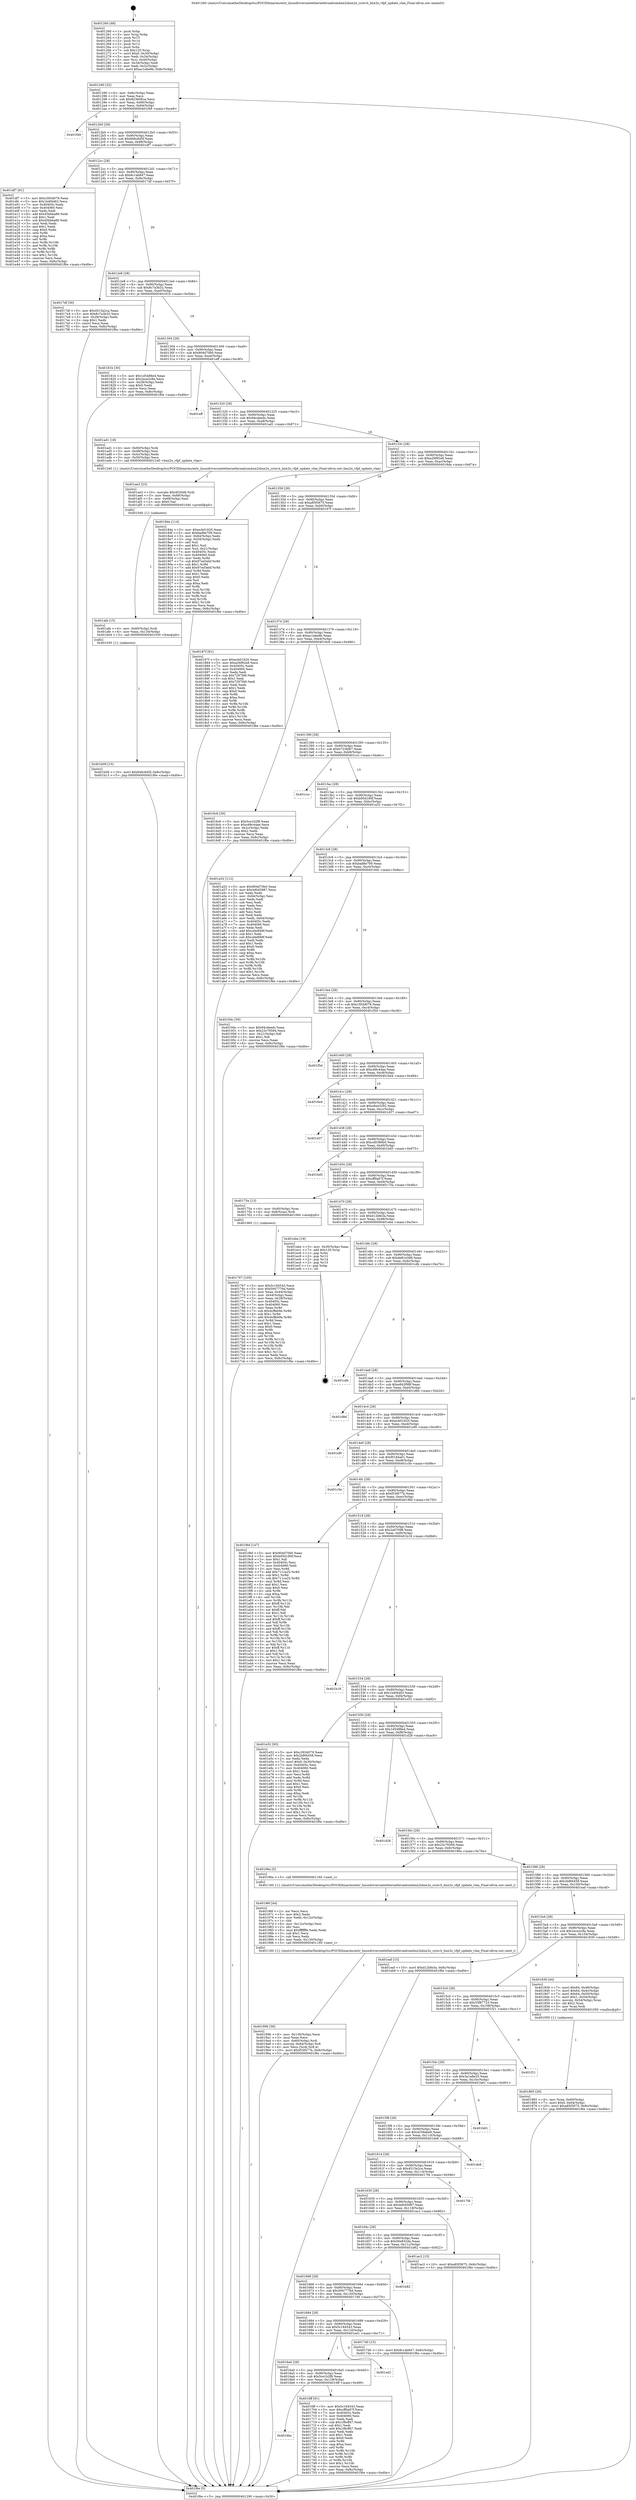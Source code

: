 digraph "0x401260" {
  label = "0x401260 (/mnt/c/Users/mathe/Desktop/tcc/POCII/binaries/extr_linuxdriversnetethernetbroadcombnx2xbnx2x_sriov.h_bnx2x_vfpf_update_vlan_Final-ollvm.out::main(0))"
  labelloc = "t"
  node[shape=record]

  Entry [label="",width=0.3,height=0.3,shape=circle,fillcolor=black,style=filled]
  "0x401290" [label="{
     0x401290 [32]\l
     | [instrs]\l
     &nbsp;&nbsp;0x401290 \<+6\>: mov -0x8c(%rbp),%eax\l
     &nbsp;&nbsp;0x401296 \<+2\>: mov %eax,%ecx\l
     &nbsp;&nbsp;0x401298 \<+6\>: sub $0x823606ca,%ecx\l
     &nbsp;&nbsp;0x40129e \<+6\>: mov %eax,-0x90(%rbp)\l
     &nbsp;&nbsp;0x4012a4 \<+6\>: mov %ecx,-0x94(%rbp)\l
     &nbsp;&nbsp;0x4012aa \<+6\>: je 0000000000401f49 \<main+0xce9\>\l
  }"]
  "0x401f49" [label="{
     0x401f49\l
  }", style=dashed]
  "0x4012b0" [label="{
     0x4012b0 [28]\l
     | [instrs]\l
     &nbsp;&nbsp;0x4012b0 \<+5\>: jmp 00000000004012b5 \<main+0x55\>\l
     &nbsp;&nbsp;0x4012b5 \<+6\>: mov -0x90(%rbp),%eax\l
     &nbsp;&nbsp;0x4012bb \<+5\>: sub $0x846c6d5f,%eax\l
     &nbsp;&nbsp;0x4012c0 \<+6\>: mov %eax,-0x98(%rbp)\l
     &nbsp;&nbsp;0x4012c6 \<+6\>: je 0000000000401df7 \<main+0xb97\>\l
  }"]
  Exit [label="",width=0.3,height=0.3,shape=circle,fillcolor=black,style=filled,peripheries=2]
  "0x401df7" [label="{
     0x401df7 [91]\l
     | [instrs]\l
     &nbsp;&nbsp;0x401df7 \<+5\>: mov $0xc393d079,%eax\l
     &nbsp;&nbsp;0x401dfc \<+5\>: mov $0x1b4f4463,%ecx\l
     &nbsp;&nbsp;0x401e01 \<+7\>: mov 0x40405c,%edx\l
     &nbsp;&nbsp;0x401e08 \<+7\>: mov 0x404060,%esi\l
     &nbsp;&nbsp;0x401e0f \<+2\>: mov %edx,%edi\l
     &nbsp;&nbsp;0x401e11 \<+6\>: add $0x45bbba86,%edi\l
     &nbsp;&nbsp;0x401e17 \<+3\>: sub $0x1,%edi\l
     &nbsp;&nbsp;0x401e1a \<+6\>: sub $0x45bbba86,%edi\l
     &nbsp;&nbsp;0x401e20 \<+3\>: imul %edi,%edx\l
     &nbsp;&nbsp;0x401e23 \<+3\>: and $0x1,%edx\l
     &nbsp;&nbsp;0x401e26 \<+3\>: cmp $0x0,%edx\l
     &nbsp;&nbsp;0x401e29 \<+4\>: sete %r8b\l
     &nbsp;&nbsp;0x401e2d \<+3\>: cmp $0xa,%esi\l
     &nbsp;&nbsp;0x401e30 \<+4\>: setl %r9b\l
     &nbsp;&nbsp;0x401e34 \<+3\>: mov %r8b,%r10b\l
     &nbsp;&nbsp;0x401e37 \<+3\>: and %r9b,%r10b\l
     &nbsp;&nbsp;0x401e3a \<+3\>: xor %r9b,%r8b\l
     &nbsp;&nbsp;0x401e3d \<+3\>: or %r8b,%r10b\l
     &nbsp;&nbsp;0x401e40 \<+4\>: test $0x1,%r10b\l
     &nbsp;&nbsp;0x401e44 \<+3\>: cmovne %ecx,%eax\l
     &nbsp;&nbsp;0x401e47 \<+6\>: mov %eax,-0x8c(%rbp)\l
     &nbsp;&nbsp;0x401e4d \<+5\>: jmp 0000000000401f6e \<main+0xd0e\>\l
  }"]
  "0x4012cc" [label="{
     0x4012cc [28]\l
     | [instrs]\l
     &nbsp;&nbsp;0x4012cc \<+5\>: jmp 00000000004012d1 \<main+0x71\>\l
     &nbsp;&nbsp;0x4012d1 \<+6\>: mov -0x90(%rbp),%eax\l
     &nbsp;&nbsp;0x4012d7 \<+5\>: sub $0x8c1ab847,%eax\l
     &nbsp;&nbsp;0x4012dc \<+6\>: mov %eax,-0x9c(%rbp)\l
     &nbsp;&nbsp;0x4012e2 \<+6\>: je 00000000004017df \<main+0x57f\>\l
  }"]
  "0x401b09" [label="{
     0x401b09 [15]\l
     | [instrs]\l
     &nbsp;&nbsp;0x401b09 \<+10\>: movl $0x846c6d5f,-0x8c(%rbp)\l
     &nbsp;&nbsp;0x401b13 \<+5\>: jmp 0000000000401f6e \<main+0xd0e\>\l
  }"]
  "0x4017df" [label="{
     0x4017df [30]\l
     | [instrs]\l
     &nbsp;&nbsp;0x4017df \<+5\>: mov $0x4515a2ca,%eax\l
     &nbsp;&nbsp;0x4017e4 \<+5\>: mov $0x8c7a3b32,%ecx\l
     &nbsp;&nbsp;0x4017e9 \<+3\>: mov -0x28(%rbp),%edx\l
     &nbsp;&nbsp;0x4017ec \<+3\>: cmp $0x1,%edx\l
     &nbsp;&nbsp;0x4017ef \<+3\>: cmovl %ecx,%eax\l
     &nbsp;&nbsp;0x4017f2 \<+6\>: mov %eax,-0x8c(%rbp)\l
     &nbsp;&nbsp;0x4017f8 \<+5\>: jmp 0000000000401f6e \<main+0xd0e\>\l
  }"]
  "0x4012e8" [label="{
     0x4012e8 [28]\l
     | [instrs]\l
     &nbsp;&nbsp;0x4012e8 \<+5\>: jmp 00000000004012ed \<main+0x8d\>\l
     &nbsp;&nbsp;0x4012ed \<+6\>: mov -0x90(%rbp),%eax\l
     &nbsp;&nbsp;0x4012f3 \<+5\>: sub $0x8c7a3b32,%eax\l
     &nbsp;&nbsp;0x4012f8 \<+6\>: mov %eax,-0xa0(%rbp)\l
     &nbsp;&nbsp;0x4012fe \<+6\>: je 000000000040181b \<main+0x5bb\>\l
  }"]
  "0x401afa" [label="{
     0x401afa [15]\l
     | [instrs]\l
     &nbsp;&nbsp;0x401afa \<+4\>: mov -0x60(%rbp),%rdi\l
     &nbsp;&nbsp;0x401afe \<+6\>: mov %eax,-0x134(%rbp)\l
     &nbsp;&nbsp;0x401b04 \<+5\>: call 0000000000401030 \<free@plt\>\l
     | [calls]\l
     &nbsp;&nbsp;0x401030 \{1\} (unknown)\l
  }"]
  "0x40181b" [label="{
     0x40181b [30]\l
     | [instrs]\l
     &nbsp;&nbsp;0x40181b \<+5\>: mov $0x1d5488e4,%eax\l
     &nbsp;&nbsp;0x401820 \<+5\>: mov $0x2ece2c8a,%ecx\l
     &nbsp;&nbsp;0x401825 \<+3\>: mov -0x28(%rbp),%edx\l
     &nbsp;&nbsp;0x401828 \<+3\>: cmp $0x0,%edx\l
     &nbsp;&nbsp;0x40182b \<+3\>: cmove %ecx,%eax\l
     &nbsp;&nbsp;0x40182e \<+6\>: mov %eax,-0x8c(%rbp)\l
     &nbsp;&nbsp;0x401834 \<+5\>: jmp 0000000000401f6e \<main+0xd0e\>\l
  }"]
  "0x401304" [label="{
     0x401304 [28]\l
     | [instrs]\l
     &nbsp;&nbsp;0x401304 \<+5\>: jmp 0000000000401309 \<main+0xa9\>\l
     &nbsp;&nbsp;0x401309 \<+6\>: mov -0x90(%rbp),%eax\l
     &nbsp;&nbsp;0x40130f \<+5\>: sub $0x904d70b0,%eax\l
     &nbsp;&nbsp;0x401314 \<+6\>: mov %eax,-0xa4(%rbp)\l
     &nbsp;&nbsp;0x40131a \<+6\>: je 0000000000401eff \<main+0xc9f\>\l
  }"]
  "0x401ae3" [label="{
     0x401ae3 [23]\l
     | [instrs]\l
     &nbsp;&nbsp;0x401ae3 \<+10\>: movabs $0x4020d6,%rdi\l
     &nbsp;&nbsp;0x401aed \<+3\>: mov %eax,-0x68(%rbp)\l
     &nbsp;&nbsp;0x401af0 \<+3\>: mov -0x68(%rbp),%esi\l
     &nbsp;&nbsp;0x401af3 \<+2\>: mov $0x0,%al\l
     &nbsp;&nbsp;0x401af5 \<+5\>: call 0000000000401040 \<printf@plt\>\l
     | [calls]\l
     &nbsp;&nbsp;0x401040 \{1\} (unknown)\l
  }"]
  "0x401eff" [label="{
     0x401eff\l
  }", style=dashed]
  "0x401320" [label="{
     0x401320 [28]\l
     | [instrs]\l
     &nbsp;&nbsp;0x401320 \<+5\>: jmp 0000000000401325 \<main+0xc5\>\l
     &nbsp;&nbsp;0x401325 \<+6\>: mov -0x90(%rbp),%eax\l
     &nbsp;&nbsp;0x40132b \<+5\>: sub $0x94cdeedc,%eax\l
     &nbsp;&nbsp;0x401330 \<+6\>: mov %eax,-0xa8(%rbp)\l
     &nbsp;&nbsp;0x401336 \<+6\>: je 0000000000401ad1 \<main+0x871\>\l
  }"]
  "0x40199b" [label="{
     0x40199b [36]\l
     | [instrs]\l
     &nbsp;&nbsp;0x40199b \<+6\>: mov -0x130(%rbp),%ecx\l
     &nbsp;&nbsp;0x4019a1 \<+3\>: imul %eax,%ecx\l
     &nbsp;&nbsp;0x4019a4 \<+4\>: mov -0x60(%rbp),%rdi\l
     &nbsp;&nbsp;0x4019a8 \<+4\>: movslq -0x64(%rbp),%r8\l
     &nbsp;&nbsp;0x4019ac \<+4\>: mov %ecx,(%rdi,%r8,4)\l
     &nbsp;&nbsp;0x4019b0 \<+10\>: movl $0xf53f477b,-0x8c(%rbp)\l
     &nbsp;&nbsp;0x4019ba \<+5\>: jmp 0000000000401f6e \<main+0xd0e\>\l
  }"]
  "0x401ad1" [label="{
     0x401ad1 [18]\l
     | [instrs]\l
     &nbsp;&nbsp;0x401ad1 \<+4\>: mov -0x60(%rbp),%rdi\l
     &nbsp;&nbsp;0x401ad5 \<+3\>: mov -0x48(%rbp),%esi\l
     &nbsp;&nbsp;0x401ad8 \<+3\>: mov -0x4c(%rbp),%edx\l
     &nbsp;&nbsp;0x401adb \<+3\>: mov -0x50(%rbp),%ecx\l
     &nbsp;&nbsp;0x401ade \<+5\>: call 0000000000401240 \<bnx2x_vfpf_update_vlan\>\l
     | [calls]\l
     &nbsp;&nbsp;0x401240 \{1\} (/mnt/c/Users/mathe/Desktop/tcc/POCII/binaries/extr_linuxdriversnetethernetbroadcombnx2xbnx2x_sriov.h_bnx2x_vfpf_update_vlan_Final-ollvm.out::bnx2x_vfpf_update_vlan)\l
  }"]
  "0x40133c" [label="{
     0x40133c [28]\l
     | [instrs]\l
     &nbsp;&nbsp;0x40133c \<+5\>: jmp 0000000000401341 \<main+0xe1\>\l
     &nbsp;&nbsp;0x401341 \<+6\>: mov -0x90(%rbp),%eax\l
     &nbsp;&nbsp;0x401347 \<+5\>: sub $0xa26f92e8,%eax\l
     &nbsp;&nbsp;0x40134c \<+6\>: mov %eax,-0xac(%rbp)\l
     &nbsp;&nbsp;0x401352 \<+6\>: je 00000000004018da \<main+0x67a\>\l
  }"]
  "0x40196f" [label="{
     0x40196f [44]\l
     | [instrs]\l
     &nbsp;&nbsp;0x40196f \<+2\>: xor %ecx,%ecx\l
     &nbsp;&nbsp;0x401971 \<+5\>: mov $0x2,%edx\l
     &nbsp;&nbsp;0x401976 \<+6\>: mov %edx,-0x12c(%rbp)\l
     &nbsp;&nbsp;0x40197c \<+1\>: cltd\l
     &nbsp;&nbsp;0x40197d \<+6\>: mov -0x12c(%rbp),%esi\l
     &nbsp;&nbsp;0x401983 \<+2\>: idiv %esi\l
     &nbsp;&nbsp;0x401985 \<+6\>: imul $0xfffffffe,%edx,%edx\l
     &nbsp;&nbsp;0x40198b \<+3\>: sub $0x1,%ecx\l
     &nbsp;&nbsp;0x40198e \<+2\>: sub %ecx,%edx\l
     &nbsp;&nbsp;0x401990 \<+6\>: mov %edx,-0x130(%rbp)\l
     &nbsp;&nbsp;0x401996 \<+5\>: call 0000000000401160 \<next_i\>\l
     | [calls]\l
     &nbsp;&nbsp;0x401160 \{1\} (/mnt/c/Users/mathe/Desktop/tcc/POCII/binaries/extr_linuxdriversnetethernetbroadcombnx2xbnx2x_sriov.h_bnx2x_vfpf_update_vlan_Final-ollvm.out::next_i)\l
  }"]
  "0x4018da" [label="{
     0x4018da [114]\l
     | [instrs]\l
     &nbsp;&nbsp;0x4018da \<+5\>: mov $0xecb01620,%eax\l
     &nbsp;&nbsp;0x4018df \<+5\>: mov $0xbad8e709,%ecx\l
     &nbsp;&nbsp;0x4018e4 \<+3\>: mov -0x64(%rbp),%edx\l
     &nbsp;&nbsp;0x4018e7 \<+3\>: cmp -0x54(%rbp),%edx\l
     &nbsp;&nbsp;0x4018ea \<+4\>: setl %sil\l
     &nbsp;&nbsp;0x4018ee \<+4\>: and $0x1,%sil\l
     &nbsp;&nbsp;0x4018f2 \<+4\>: mov %sil,-0x21(%rbp)\l
     &nbsp;&nbsp;0x4018f6 \<+7\>: mov 0x40405c,%edx\l
     &nbsp;&nbsp;0x4018fd \<+7\>: mov 0x404060,%edi\l
     &nbsp;&nbsp;0x401904 \<+3\>: mov %edx,%r8d\l
     &nbsp;&nbsp;0x401907 \<+7\>: sub $0x97ed3ebf,%r8d\l
     &nbsp;&nbsp;0x40190e \<+4\>: sub $0x1,%r8d\l
     &nbsp;&nbsp;0x401912 \<+7\>: add $0x97ed3ebf,%r8d\l
     &nbsp;&nbsp;0x401919 \<+4\>: imul %r8d,%edx\l
     &nbsp;&nbsp;0x40191d \<+3\>: and $0x1,%edx\l
     &nbsp;&nbsp;0x401920 \<+3\>: cmp $0x0,%edx\l
     &nbsp;&nbsp;0x401923 \<+4\>: sete %sil\l
     &nbsp;&nbsp;0x401927 \<+3\>: cmp $0xa,%edi\l
     &nbsp;&nbsp;0x40192a \<+4\>: setl %r9b\l
     &nbsp;&nbsp;0x40192e \<+3\>: mov %sil,%r10b\l
     &nbsp;&nbsp;0x401931 \<+3\>: and %r9b,%r10b\l
     &nbsp;&nbsp;0x401934 \<+3\>: xor %r9b,%sil\l
     &nbsp;&nbsp;0x401937 \<+3\>: or %sil,%r10b\l
     &nbsp;&nbsp;0x40193a \<+4\>: test $0x1,%r10b\l
     &nbsp;&nbsp;0x40193e \<+3\>: cmovne %ecx,%eax\l
     &nbsp;&nbsp;0x401941 \<+6\>: mov %eax,-0x8c(%rbp)\l
     &nbsp;&nbsp;0x401947 \<+5\>: jmp 0000000000401f6e \<main+0xd0e\>\l
  }"]
  "0x401358" [label="{
     0x401358 [28]\l
     | [instrs]\l
     &nbsp;&nbsp;0x401358 \<+5\>: jmp 000000000040135d \<main+0xfd\>\l
     &nbsp;&nbsp;0x40135d \<+6\>: mov -0x90(%rbp),%eax\l
     &nbsp;&nbsp;0x401363 \<+5\>: sub $0xa85f3675,%eax\l
     &nbsp;&nbsp;0x401368 \<+6\>: mov %eax,-0xb0(%rbp)\l
     &nbsp;&nbsp;0x40136e \<+6\>: je 000000000040187f \<main+0x61f\>\l
  }"]
  "0x401865" [label="{
     0x401865 [26]\l
     | [instrs]\l
     &nbsp;&nbsp;0x401865 \<+4\>: mov %rax,-0x60(%rbp)\l
     &nbsp;&nbsp;0x401869 \<+7\>: movl $0x0,-0x64(%rbp)\l
     &nbsp;&nbsp;0x401870 \<+10\>: movl $0xa85f3675,-0x8c(%rbp)\l
     &nbsp;&nbsp;0x40187a \<+5\>: jmp 0000000000401f6e \<main+0xd0e\>\l
  }"]
  "0x40187f" [label="{
     0x40187f [91]\l
     | [instrs]\l
     &nbsp;&nbsp;0x40187f \<+5\>: mov $0xecb01620,%eax\l
     &nbsp;&nbsp;0x401884 \<+5\>: mov $0xa26f92e8,%ecx\l
     &nbsp;&nbsp;0x401889 \<+7\>: mov 0x40405c,%edx\l
     &nbsp;&nbsp;0x401890 \<+7\>: mov 0x404060,%esi\l
     &nbsp;&nbsp;0x401897 \<+2\>: mov %edx,%edi\l
     &nbsp;&nbsp;0x401899 \<+6\>: sub $0x7297f49,%edi\l
     &nbsp;&nbsp;0x40189f \<+3\>: sub $0x1,%edi\l
     &nbsp;&nbsp;0x4018a2 \<+6\>: add $0x7297f49,%edi\l
     &nbsp;&nbsp;0x4018a8 \<+3\>: imul %edi,%edx\l
     &nbsp;&nbsp;0x4018ab \<+3\>: and $0x1,%edx\l
     &nbsp;&nbsp;0x4018ae \<+3\>: cmp $0x0,%edx\l
     &nbsp;&nbsp;0x4018b1 \<+4\>: sete %r8b\l
     &nbsp;&nbsp;0x4018b5 \<+3\>: cmp $0xa,%esi\l
     &nbsp;&nbsp;0x4018b8 \<+4\>: setl %r9b\l
     &nbsp;&nbsp;0x4018bc \<+3\>: mov %r8b,%r10b\l
     &nbsp;&nbsp;0x4018bf \<+3\>: and %r9b,%r10b\l
     &nbsp;&nbsp;0x4018c2 \<+3\>: xor %r9b,%r8b\l
     &nbsp;&nbsp;0x4018c5 \<+3\>: or %r8b,%r10b\l
     &nbsp;&nbsp;0x4018c8 \<+4\>: test $0x1,%r10b\l
     &nbsp;&nbsp;0x4018cc \<+3\>: cmovne %ecx,%eax\l
     &nbsp;&nbsp;0x4018cf \<+6\>: mov %eax,-0x8c(%rbp)\l
     &nbsp;&nbsp;0x4018d5 \<+5\>: jmp 0000000000401f6e \<main+0xd0e\>\l
  }"]
  "0x401374" [label="{
     0x401374 [28]\l
     | [instrs]\l
     &nbsp;&nbsp;0x401374 \<+5\>: jmp 0000000000401379 \<main+0x119\>\l
     &nbsp;&nbsp;0x401379 \<+6\>: mov -0x90(%rbp),%eax\l
     &nbsp;&nbsp;0x40137f \<+5\>: sub $0xac1ebe9b,%eax\l
     &nbsp;&nbsp;0x401384 \<+6\>: mov %eax,-0xb4(%rbp)\l
     &nbsp;&nbsp;0x40138a \<+6\>: je 00000000004016c6 \<main+0x466\>\l
  }"]
  "0x401767" [label="{
     0x401767 [105]\l
     | [instrs]\l
     &nbsp;&nbsp;0x401767 \<+5\>: mov $0x5c184543,%ecx\l
     &nbsp;&nbsp;0x40176c \<+5\>: mov $0x5947776d,%edx\l
     &nbsp;&nbsp;0x401771 \<+3\>: mov %eax,-0x44(%rbp)\l
     &nbsp;&nbsp;0x401774 \<+3\>: mov -0x44(%rbp),%eax\l
     &nbsp;&nbsp;0x401777 \<+3\>: mov %eax,-0x28(%rbp)\l
     &nbsp;&nbsp;0x40177a \<+7\>: mov 0x40405c,%eax\l
     &nbsp;&nbsp;0x401781 \<+7\>: mov 0x404060,%esi\l
     &nbsp;&nbsp;0x401788 \<+3\>: mov %eax,%r8d\l
     &nbsp;&nbsp;0x40178b \<+7\>: sub $0x4cffeb9e,%r8d\l
     &nbsp;&nbsp;0x401792 \<+4\>: sub $0x1,%r8d\l
     &nbsp;&nbsp;0x401796 \<+7\>: add $0x4cffeb9e,%r8d\l
     &nbsp;&nbsp;0x40179d \<+4\>: imul %r8d,%eax\l
     &nbsp;&nbsp;0x4017a1 \<+3\>: and $0x1,%eax\l
     &nbsp;&nbsp;0x4017a4 \<+3\>: cmp $0x0,%eax\l
     &nbsp;&nbsp;0x4017a7 \<+4\>: sete %r9b\l
     &nbsp;&nbsp;0x4017ab \<+3\>: cmp $0xa,%esi\l
     &nbsp;&nbsp;0x4017ae \<+4\>: setl %r10b\l
     &nbsp;&nbsp;0x4017b2 \<+3\>: mov %r9b,%r11b\l
     &nbsp;&nbsp;0x4017b5 \<+3\>: and %r10b,%r11b\l
     &nbsp;&nbsp;0x4017b8 \<+3\>: xor %r10b,%r9b\l
     &nbsp;&nbsp;0x4017bb \<+3\>: or %r9b,%r11b\l
     &nbsp;&nbsp;0x4017be \<+4\>: test $0x1,%r11b\l
     &nbsp;&nbsp;0x4017c2 \<+3\>: cmovne %edx,%ecx\l
     &nbsp;&nbsp;0x4017c5 \<+6\>: mov %ecx,-0x8c(%rbp)\l
     &nbsp;&nbsp;0x4017cb \<+5\>: jmp 0000000000401f6e \<main+0xd0e\>\l
  }"]
  "0x4016c6" [label="{
     0x4016c6 [30]\l
     | [instrs]\l
     &nbsp;&nbsp;0x4016c6 \<+5\>: mov $0x5ce1b2f8,%eax\l
     &nbsp;&nbsp;0x4016cb \<+5\>: mov $0xc68c44ae,%ecx\l
     &nbsp;&nbsp;0x4016d0 \<+3\>: mov -0x2c(%rbp),%edx\l
     &nbsp;&nbsp;0x4016d3 \<+3\>: cmp $0x2,%edx\l
     &nbsp;&nbsp;0x4016d6 \<+3\>: cmovne %ecx,%eax\l
     &nbsp;&nbsp;0x4016d9 \<+6\>: mov %eax,-0x8c(%rbp)\l
     &nbsp;&nbsp;0x4016df \<+5\>: jmp 0000000000401f6e \<main+0xd0e\>\l
  }"]
  "0x401390" [label="{
     0x401390 [28]\l
     | [instrs]\l
     &nbsp;&nbsp;0x401390 \<+5\>: jmp 0000000000401395 \<main+0x135\>\l
     &nbsp;&nbsp;0x401395 \<+6\>: mov -0x90(%rbp),%eax\l
     &nbsp;&nbsp;0x40139b \<+5\>: sub $0xb723bfb7,%eax\l
     &nbsp;&nbsp;0x4013a0 \<+6\>: mov %eax,-0xb8(%rbp)\l
     &nbsp;&nbsp;0x4013a6 \<+6\>: je 0000000000401ccc \<main+0xa6c\>\l
  }"]
  "0x401f6e" [label="{
     0x401f6e [5]\l
     | [instrs]\l
     &nbsp;&nbsp;0x401f6e \<+5\>: jmp 0000000000401290 \<main+0x30\>\l
  }"]
  "0x401260" [label="{
     0x401260 [48]\l
     | [instrs]\l
     &nbsp;&nbsp;0x401260 \<+1\>: push %rbp\l
     &nbsp;&nbsp;0x401261 \<+3\>: mov %rsp,%rbp\l
     &nbsp;&nbsp;0x401264 \<+2\>: push %r15\l
     &nbsp;&nbsp;0x401266 \<+2\>: push %r14\l
     &nbsp;&nbsp;0x401268 \<+2\>: push %r12\l
     &nbsp;&nbsp;0x40126a \<+1\>: push %rbx\l
     &nbsp;&nbsp;0x40126b \<+7\>: sub $0x120,%rsp\l
     &nbsp;&nbsp;0x401272 \<+7\>: movl $0x0,-0x30(%rbp)\l
     &nbsp;&nbsp;0x401279 \<+3\>: mov %edi,-0x34(%rbp)\l
     &nbsp;&nbsp;0x40127c \<+4\>: mov %rsi,-0x40(%rbp)\l
     &nbsp;&nbsp;0x401280 \<+3\>: mov -0x34(%rbp),%edi\l
     &nbsp;&nbsp;0x401283 \<+3\>: mov %edi,-0x2c(%rbp)\l
     &nbsp;&nbsp;0x401286 \<+10\>: movl $0xac1ebe9b,-0x8c(%rbp)\l
  }"]
  "0x4016bc" [label="{
     0x4016bc\l
  }", style=dashed]
  "0x401ccc" [label="{
     0x401ccc\l
  }", style=dashed]
  "0x4013ac" [label="{
     0x4013ac [28]\l
     | [instrs]\l
     &nbsp;&nbsp;0x4013ac \<+5\>: jmp 00000000004013b1 \<main+0x151\>\l
     &nbsp;&nbsp;0x4013b1 \<+6\>: mov -0x90(%rbp),%eax\l
     &nbsp;&nbsp;0x4013b7 \<+5\>: sub $0xb95d180f,%eax\l
     &nbsp;&nbsp;0x4013bc \<+6\>: mov %eax,-0xbc(%rbp)\l
     &nbsp;&nbsp;0x4013c2 \<+6\>: je 0000000000401a52 \<main+0x7f2\>\l
  }"]
  "0x4016ff" [label="{
     0x4016ff [91]\l
     | [instrs]\l
     &nbsp;&nbsp;0x4016ff \<+5\>: mov $0x5c184543,%eax\l
     &nbsp;&nbsp;0x401704 \<+5\>: mov $0xcff0a67f,%ecx\l
     &nbsp;&nbsp;0x401709 \<+7\>: mov 0x40405c,%edx\l
     &nbsp;&nbsp;0x401710 \<+7\>: mov 0x404060,%esi\l
     &nbsp;&nbsp;0x401717 \<+2\>: mov %edx,%edi\l
     &nbsp;&nbsp;0x401719 \<+6\>: sub $0x1f8cff47,%edi\l
     &nbsp;&nbsp;0x40171f \<+3\>: sub $0x1,%edi\l
     &nbsp;&nbsp;0x401722 \<+6\>: add $0x1f8cff47,%edi\l
     &nbsp;&nbsp;0x401728 \<+3\>: imul %edi,%edx\l
     &nbsp;&nbsp;0x40172b \<+3\>: and $0x1,%edx\l
     &nbsp;&nbsp;0x40172e \<+3\>: cmp $0x0,%edx\l
     &nbsp;&nbsp;0x401731 \<+4\>: sete %r8b\l
     &nbsp;&nbsp;0x401735 \<+3\>: cmp $0xa,%esi\l
     &nbsp;&nbsp;0x401738 \<+4\>: setl %r9b\l
     &nbsp;&nbsp;0x40173c \<+3\>: mov %r8b,%r10b\l
     &nbsp;&nbsp;0x40173f \<+3\>: and %r9b,%r10b\l
     &nbsp;&nbsp;0x401742 \<+3\>: xor %r9b,%r8b\l
     &nbsp;&nbsp;0x401745 \<+3\>: or %r8b,%r10b\l
     &nbsp;&nbsp;0x401748 \<+4\>: test $0x1,%r10b\l
     &nbsp;&nbsp;0x40174c \<+3\>: cmovne %ecx,%eax\l
     &nbsp;&nbsp;0x40174f \<+6\>: mov %eax,-0x8c(%rbp)\l
     &nbsp;&nbsp;0x401755 \<+5\>: jmp 0000000000401f6e \<main+0xd0e\>\l
  }"]
  "0x401a52" [label="{
     0x401a52 [112]\l
     | [instrs]\l
     &nbsp;&nbsp;0x401a52 \<+5\>: mov $0x904d70b0,%eax\l
     &nbsp;&nbsp;0x401a57 \<+5\>: mov $0x4d045987,%ecx\l
     &nbsp;&nbsp;0x401a5c \<+2\>: xor %edx,%edx\l
     &nbsp;&nbsp;0x401a5e \<+3\>: mov -0x64(%rbp),%esi\l
     &nbsp;&nbsp;0x401a61 \<+2\>: mov %edx,%edi\l
     &nbsp;&nbsp;0x401a63 \<+2\>: sub %esi,%edi\l
     &nbsp;&nbsp;0x401a65 \<+2\>: mov %edx,%esi\l
     &nbsp;&nbsp;0x401a67 \<+3\>: sub $0x1,%esi\l
     &nbsp;&nbsp;0x401a6a \<+2\>: add %esi,%edi\l
     &nbsp;&nbsp;0x401a6c \<+2\>: sub %edi,%edx\l
     &nbsp;&nbsp;0x401a6e \<+3\>: mov %edx,-0x64(%rbp)\l
     &nbsp;&nbsp;0x401a71 \<+7\>: mov 0x40405c,%edx\l
     &nbsp;&nbsp;0x401a78 \<+7\>: mov 0x404060,%esi\l
     &nbsp;&nbsp;0x401a7f \<+2\>: mov %edx,%edi\l
     &nbsp;&nbsp;0x401a81 \<+6\>: add $0xcebdf49f,%edi\l
     &nbsp;&nbsp;0x401a87 \<+3\>: sub $0x1,%edi\l
     &nbsp;&nbsp;0x401a8a \<+6\>: sub $0xcebdf49f,%edi\l
     &nbsp;&nbsp;0x401a90 \<+3\>: imul %edi,%edx\l
     &nbsp;&nbsp;0x401a93 \<+3\>: and $0x1,%edx\l
     &nbsp;&nbsp;0x401a96 \<+3\>: cmp $0x0,%edx\l
     &nbsp;&nbsp;0x401a99 \<+4\>: sete %r8b\l
     &nbsp;&nbsp;0x401a9d \<+3\>: cmp $0xa,%esi\l
     &nbsp;&nbsp;0x401aa0 \<+4\>: setl %r9b\l
     &nbsp;&nbsp;0x401aa4 \<+3\>: mov %r8b,%r10b\l
     &nbsp;&nbsp;0x401aa7 \<+3\>: and %r9b,%r10b\l
     &nbsp;&nbsp;0x401aaa \<+3\>: xor %r9b,%r8b\l
     &nbsp;&nbsp;0x401aad \<+3\>: or %r8b,%r10b\l
     &nbsp;&nbsp;0x401ab0 \<+4\>: test $0x1,%r10b\l
     &nbsp;&nbsp;0x401ab4 \<+3\>: cmovne %ecx,%eax\l
     &nbsp;&nbsp;0x401ab7 \<+6\>: mov %eax,-0x8c(%rbp)\l
     &nbsp;&nbsp;0x401abd \<+5\>: jmp 0000000000401f6e \<main+0xd0e\>\l
  }"]
  "0x4013c8" [label="{
     0x4013c8 [28]\l
     | [instrs]\l
     &nbsp;&nbsp;0x4013c8 \<+5\>: jmp 00000000004013cd \<main+0x16d\>\l
     &nbsp;&nbsp;0x4013cd \<+6\>: mov -0x90(%rbp),%eax\l
     &nbsp;&nbsp;0x4013d3 \<+5\>: sub $0xbad8e709,%eax\l
     &nbsp;&nbsp;0x4013d8 \<+6\>: mov %eax,-0xc0(%rbp)\l
     &nbsp;&nbsp;0x4013de \<+6\>: je 000000000040194c \<main+0x6ec\>\l
  }"]
  "0x4016a0" [label="{
     0x4016a0 [28]\l
     | [instrs]\l
     &nbsp;&nbsp;0x4016a0 \<+5\>: jmp 00000000004016a5 \<main+0x445\>\l
     &nbsp;&nbsp;0x4016a5 \<+6\>: mov -0x90(%rbp),%eax\l
     &nbsp;&nbsp;0x4016ab \<+5\>: sub $0x5ce1b2f8,%eax\l
     &nbsp;&nbsp;0x4016b0 \<+6\>: mov %eax,-0x128(%rbp)\l
     &nbsp;&nbsp;0x4016b6 \<+6\>: je 00000000004016ff \<main+0x49f\>\l
  }"]
  "0x40194c" [label="{
     0x40194c [30]\l
     | [instrs]\l
     &nbsp;&nbsp;0x40194c \<+5\>: mov $0x94cdeedc,%eax\l
     &nbsp;&nbsp;0x401951 \<+5\>: mov $0x23c76594,%ecx\l
     &nbsp;&nbsp;0x401956 \<+3\>: mov -0x21(%rbp),%dl\l
     &nbsp;&nbsp;0x401959 \<+3\>: test $0x1,%dl\l
     &nbsp;&nbsp;0x40195c \<+3\>: cmovne %ecx,%eax\l
     &nbsp;&nbsp;0x40195f \<+6\>: mov %eax,-0x8c(%rbp)\l
     &nbsp;&nbsp;0x401965 \<+5\>: jmp 0000000000401f6e \<main+0xd0e\>\l
  }"]
  "0x4013e4" [label="{
     0x4013e4 [28]\l
     | [instrs]\l
     &nbsp;&nbsp;0x4013e4 \<+5\>: jmp 00000000004013e9 \<main+0x189\>\l
     &nbsp;&nbsp;0x4013e9 \<+6\>: mov -0x90(%rbp),%eax\l
     &nbsp;&nbsp;0x4013ef \<+5\>: sub $0xc393d079,%eax\l
     &nbsp;&nbsp;0x4013f4 \<+6\>: mov %eax,-0xc4(%rbp)\l
     &nbsp;&nbsp;0x4013fa \<+6\>: je 0000000000401f5d \<main+0xcfd\>\l
  }"]
  "0x401ed1" [label="{
     0x401ed1\l
  }", style=dashed]
  "0x401f5d" [label="{
     0x401f5d\l
  }", style=dashed]
  "0x401400" [label="{
     0x401400 [28]\l
     | [instrs]\l
     &nbsp;&nbsp;0x401400 \<+5\>: jmp 0000000000401405 \<main+0x1a5\>\l
     &nbsp;&nbsp;0x401405 \<+6\>: mov -0x90(%rbp),%eax\l
     &nbsp;&nbsp;0x40140b \<+5\>: sub $0xc68c44ae,%eax\l
     &nbsp;&nbsp;0x401410 \<+6\>: mov %eax,-0xc8(%rbp)\l
     &nbsp;&nbsp;0x401416 \<+6\>: je 00000000004016e4 \<main+0x484\>\l
  }"]
  "0x401684" [label="{
     0x401684 [28]\l
     | [instrs]\l
     &nbsp;&nbsp;0x401684 \<+5\>: jmp 0000000000401689 \<main+0x429\>\l
     &nbsp;&nbsp;0x401689 \<+6\>: mov -0x90(%rbp),%eax\l
     &nbsp;&nbsp;0x40168f \<+5\>: sub $0x5c184543,%eax\l
     &nbsp;&nbsp;0x401694 \<+6\>: mov %eax,-0x124(%rbp)\l
     &nbsp;&nbsp;0x40169a \<+6\>: je 0000000000401ed1 \<main+0xc71\>\l
  }"]
  "0x4016e4" [label="{
     0x4016e4\l
  }", style=dashed]
  "0x40141c" [label="{
     0x40141c [28]\l
     | [instrs]\l
     &nbsp;&nbsp;0x40141c \<+5\>: jmp 0000000000401421 \<main+0x1c1\>\l
     &nbsp;&nbsp;0x401421 \<+6\>: mov -0x90(%rbp),%eax\l
     &nbsp;&nbsp;0x401427 \<+5\>: sub $0xc8a43292,%eax\l
     &nbsp;&nbsp;0x40142c \<+6\>: mov %eax,-0xcc(%rbp)\l
     &nbsp;&nbsp;0x401432 \<+6\>: je 0000000000401d37 \<main+0xad7\>\l
  }"]
  "0x4017d0" [label="{
     0x4017d0 [15]\l
     | [instrs]\l
     &nbsp;&nbsp;0x4017d0 \<+10\>: movl $0x8c1ab847,-0x8c(%rbp)\l
     &nbsp;&nbsp;0x4017da \<+5\>: jmp 0000000000401f6e \<main+0xd0e\>\l
  }"]
  "0x401d37" [label="{
     0x401d37\l
  }", style=dashed]
  "0x401438" [label="{
     0x401438 [28]\l
     | [instrs]\l
     &nbsp;&nbsp;0x401438 \<+5\>: jmp 000000000040143d \<main+0x1dd\>\l
     &nbsp;&nbsp;0x40143d \<+6\>: mov -0x90(%rbp),%eax\l
     &nbsp;&nbsp;0x401443 \<+5\>: sub $0xcd0386b0,%eax\l
     &nbsp;&nbsp;0x401448 \<+6\>: mov %eax,-0xd0(%rbp)\l
     &nbsp;&nbsp;0x40144e \<+6\>: je 0000000000401bd5 \<main+0x975\>\l
  }"]
  "0x401668" [label="{
     0x401668 [28]\l
     | [instrs]\l
     &nbsp;&nbsp;0x401668 \<+5\>: jmp 000000000040166d \<main+0x40d\>\l
     &nbsp;&nbsp;0x40166d \<+6\>: mov -0x90(%rbp),%eax\l
     &nbsp;&nbsp;0x401673 \<+5\>: sub $0x5947776d,%eax\l
     &nbsp;&nbsp;0x401678 \<+6\>: mov %eax,-0x120(%rbp)\l
     &nbsp;&nbsp;0x40167e \<+6\>: je 00000000004017d0 \<main+0x570\>\l
  }"]
  "0x401bd5" [label="{
     0x401bd5\l
  }", style=dashed]
  "0x401454" [label="{
     0x401454 [28]\l
     | [instrs]\l
     &nbsp;&nbsp;0x401454 \<+5\>: jmp 0000000000401459 \<main+0x1f9\>\l
     &nbsp;&nbsp;0x401459 \<+6\>: mov -0x90(%rbp),%eax\l
     &nbsp;&nbsp;0x40145f \<+5\>: sub $0xcff0a67f,%eax\l
     &nbsp;&nbsp;0x401464 \<+6\>: mov %eax,-0xd4(%rbp)\l
     &nbsp;&nbsp;0x40146a \<+6\>: je 000000000040175a \<main+0x4fa\>\l
  }"]
  "0x401b82" [label="{
     0x401b82\l
  }", style=dashed]
  "0x40175a" [label="{
     0x40175a [13]\l
     | [instrs]\l
     &nbsp;&nbsp;0x40175a \<+4\>: mov -0x40(%rbp),%rax\l
     &nbsp;&nbsp;0x40175e \<+4\>: mov 0x8(%rax),%rdi\l
     &nbsp;&nbsp;0x401762 \<+5\>: call 0000000000401060 \<atoi@plt\>\l
     | [calls]\l
     &nbsp;&nbsp;0x401060 \{1\} (unknown)\l
  }"]
  "0x401470" [label="{
     0x401470 [28]\l
     | [instrs]\l
     &nbsp;&nbsp;0x401470 \<+5\>: jmp 0000000000401475 \<main+0x215\>\l
     &nbsp;&nbsp;0x401475 \<+6\>: mov -0x90(%rbp),%eax\l
     &nbsp;&nbsp;0x40147b \<+5\>: sub $0xd12bfe3a,%eax\l
     &nbsp;&nbsp;0x401480 \<+6\>: mov %eax,-0xd8(%rbp)\l
     &nbsp;&nbsp;0x401486 \<+6\>: je 0000000000401ebe \<main+0xc5e\>\l
  }"]
  "0x40164c" [label="{
     0x40164c [28]\l
     | [instrs]\l
     &nbsp;&nbsp;0x40164c \<+5\>: jmp 0000000000401651 \<main+0x3f1\>\l
     &nbsp;&nbsp;0x401651 \<+6\>: mov -0x90(%rbp),%eax\l
     &nbsp;&nbsp;0x401657 \<+5\>: sub $0x56e932da,%eax\l
     &nbsp;&nbsp;0x40165c \<+6\>: mov %eax,-0x11c(%rbp)\l
     &nbsp;&nbsp;0x401662 \<+6\>: je 0000000000401b82 \<main+0x922\>\l
  }"]
  "0x401ebe" [label="{
     0x401ebe [19]\l
     | [instrs]\l
     &nbsp;&nbsp;0x401ebe \<+3\>: mov -0x30(%rbp),%eax\l
     &nbsp;&nbsp;0x401ec1 \<+7\>: add $0x120,%rsp\l
     &nbsp;&nbsp;0x401ec8 \<+1\>: pop %rbx\l
     &nbsp;&nbsp;0x401ec9 \<+2\>: pop %r12\l
     &nbsp;&nbsp;0x401ecb \<+2\>: pop %r14\l
     &nbsp;&nbsp;0x401ecd \<+2\>: pop %r15\l
     &nbsp;&nbsp;0x401ecf \<+1\>: pop %rbp\l
     &nbsp;&nbsp;0x401ed0 \<+1\>: ret\l
  }"]
  "0x40148c" [label="{
     0x40148c [28]\l
     | [instrs]\l
     &nbsp;&nbsp;0x40148c \<+5\>: jmp 0000000000401491 \<main+0x231\>\l
     &nbsp;&nbsp;0x401491 \<+6\>: mov -0x90(%rbp),%eax\l
     &nbsp;&nbsp;0x401497 \<+5\>: sub $0xde81e3d9,%eax\l
     &nbsp;&nbsp;0x40149c \<+6\>: mov %eax,-0xdc(%rbp)\l
     &nbsp;&nbsp;0x4014a2 \<+6\>: je 0000000000401cdb \<main+0xa7b\>\l
  }"]
  "0x401ac2" [label="{
     0x401ac2 [15]\l
     | [instrs]\l
     &nbsp;&nbsp;0x401ac2 \<+10\>: movl $0xa85f3675,-0x8c(%rbp)\l
     &nbsp;&nbsp;0x401acc \<+5\>: jmp 0000000000401f6e \<main+0xd0e\>\l
  }"]
  "0x401cdb" [label="{
     0x401cdb\l
  }", style=dashed]
  "0x4014a8" [label="{
     0x4014a8 [28]\l
     | [instrs]\l
     &nbsp;&nbsp;0x4014a8 \<+5\>: jmp 00000000004014ad \<main+0x24d\>\l
     &nbsp;&nbsp;0x4014ad \<+6\>: mov -0x90(%rbp),%eax\l
     &nbsp;&nbsp;0x4014b3 \<+5\>: sub $0xe842f98f,%eax\l
     &nbsp;&nbsp;0x4014b8 \<+6\>: mov %eax,-0xe0(%rbp)\l
     &nbsp;&nbsp;0x4014be \<+6\>: je 0000000000401d8d \<main+0xb2d\>\l
  }"]
  "0x401630" [label="{
     0x401630 [28]\l
     | [instrs]\l
     &nbsp;&nbsp;0x401630 \<+5\>: jmp 0000000000401635 \<main+0x3d5\>\l
     &nbsp;&nbsp;0x401635 \<+6\>: mov -0x90(%rbp),%eax\l
     &nbsp;&nbsp;0x40163b \<+5\>: sub $0x4d045987,%eax\l
     &nbsp;&nbsp;0x401640 \<+6\>: mov %eax,-0x118(%rbp)\l
     &nbsp;&nbsp;0x401646 \<+6\>: je 0000000000401ac2 \<main+0x862\>\l
  }"]
  "0x401d8d" [label="{
     0x401d8d\l
  }", style=dashed]
  "0x4014c4" [label="{
     0x4014c4 [28]\l
     | [instrs]\l
     &nbsp;&nbsp;0x4014c4 \<+5\>: jmp 00000000004014c9 \<main+0x269\>\l
     &nbsp;&nbsp;0x4014c9 \<+6\>: mov -0x90(%rbp),%eax\l
     &nbsp;&nbsp;0x4014cf \<+5\>: sub $0xecb01620,%eax\l
     &nbsp;&nbsp;0x4014d4 \<+6\>: mov %eax,-0xe4(%rbp)\l
     &nbsp;&nbsp;0x4014da \<+6\>: je 0000000000401ef0 \<main+0xc90\>\l
  }"]
  "0x4017fd" [label="{
     0x4017fd\l
  }", style=dashed]
  "0x401ef0" [label="{
     0x401ef0\l
  }", style=dashed]
  "0x4014e0" [label="{
     0x4014e0 [28]\l
     | [instrs]\l
     &nbsp;&nbsp;0x4014e0 \<+5\>: jmp 00000000004014e5 \<main+0x285\>\l
     &nbsp;&nbsp;0x4014e5 \<+6\>: mov -0x90(%rbp),%eax\l
     &nbsp;&nbsp;0x4014eb \<+5\>: sub $0xf0184a01,%eax\l
     &nbsp;&nbsp;0x4014f0 \<+6\>: mov %eax,-0xe8(%rbp)\l
     &nbsp;&nbsp;0x4014f6 \<+6\>: je 0000000000401c5e \<main+0x9fe\>\l
  }"]
  "0x401614" [label="{
     0x401614 [28]\l
     | [instrs]\l
     &nbsp;&nbsp;0x401614 \<+5\>: jmp 0000000000401619 \<main+0x3b9\>\l
     &nbsp;&nbsp;0x401619 \<+6\>: mov -0x90(%rbp),%eax\l
     &nbsp;&nbsp;0x40161f \<+5\>: sub $0x4515a2ca,%eax\l
     &nbsp;&nbsp;0x401624 \<+6\>: mov %eax,-0x114(%rbp)\l
     &nbsp;&nbsp;0x40162a \<+6\>: je 00000000004017fd \<main+0x59d\>\l
  }"]
  "0x401c5e" [label="{
     0x401c5e\l
  }", style=dashed]
  "0x4014fc" [label="{
     0x4014fc [28]\l
     | [instrs]\l
     &nbsp;&nbsp;0x4014fc \<+5\>: jmp 0000000000401501 \<main+0x2a1\>\l
     &nbsp;&nbsp;0x401501 \<+6\>: mov -0x90(%rbp),%eax\l
     &nbsp;&nbsp;0x401507 \<+5\>: sub $0xf53f477b,%eax\l
     &nbsp;&nbsp;0x40150c \<+6\>: mov %eax,-0xec(%rbp)\l
     &nbsp;&nbsp;0x401512 \<+6\>: je 00000000004019bf \<main+0x75f\>\l
  }"]
  "0x401de8" [label="{
     0x401de8\l
  }", style=dashed]
  "0x4019bf" [label="{
     0x4019bf [147]\l
     | [instrs]\l
     &nbsp;&nbsp;0x4019bf \<+5\>: mov $0x904d70b0,%eax\l
     &nbsp;&nbsp;0x4019c4 \<+5\>: mov $0xb95d180f,%ecx\l
     &nbsp;&nbsp;0x4019c9 \<+2\>: mov $0x1,%dl\l
     &nbsp;&nbsp;0x4019cb \<+7\>: mov 0x40405c,%esi\l
     &nbsp;&nbsp;0x4019d2 \<+7\>: mov 0x404060,%edi\l
     &nbsp;&nbsp;0x4019d9 \<+3\>: mov %esi,%r8d\l
     &nbsp;&nbsp;0x4019dc \<+7\>: add $0x711ca25,%r8d\l
     &nbsp;&nbsp;0x4019e3 \<+4\>: sub $0x1,%r8d\l
     &nbsp;&nbsp;0x4019e7 \<+7\>: sub $0x711ca25,%r8d\l
     &nbsp;&nbsp;0x4019ee \<+4\>: imul %r8d,%esi\l
     &nbsp;&nbsp;0x4019f2 \<+3\>: and $0x1,%esi\l
     &nbsp;&nbsp;0x4019f5 \<+3\>: cmp $0x0,%esi\l
     &nbsp;&nbsp;0x4019f8 \<+4\>: sete %r9b\l
     &nbsp;&nbsp;0x4019fc \<+3\>: cmp $0xa,%edi\l
     &nbsp;&nbsp;0x4019ff \<+4\>: setl %r10b\l
     &nbsp;&nbsp;0x401a03 \<+3\>: mov %r9b,%r11b\l
     &nbsp;&nbsp;0x401a06 \<+4\>: xor $0xff,%r11b\l
     &nbsp;&nbsp;0x401a0a \<+3\>: mov %r10b,%bl\l
     &nbsp;&nbsp;0x401a0d \<+3\>: xor $0xff,%bl\l
     &nbsp;&nbsp;0x401a10 \<+3\>: xor $0x1,%dl\l
     &nbsp;&nbsp;0x401a13 \<+3\>: mov %r11b,%r14b\l
     &nbsp;&nbsp;0x401a16 \<+4\>: and $0xff,%r14b\l
     &nbsp;&nbsp;0x401a1a \<+3\>: and %dl,%r9b\l
     &nbsp;&nbsp;0x401a1d \<+3\>: mov %bl,%r15b\l
     &nbsp;&nbsp;0x401a20 \<+4\>: and $0xff,%r15b\l
     &nbsp;&nbsp;0x401a24 \<+3\>: and %dl,%r10b\l
     &nbsp;&nbsp;0x401a27 \<+3\>: or %r9b,%r14b\l
     &nbsp;&nbsp;0x401a2a \<+3\>: or %r10b,%r15b\l
     &nbsp;&nbsp;0x401a2d \<+3\>: xor %r15b,%r14b\l
     &nbsp;&nbsp;0x401a30 \<+3\>: or %bl,%r11b\l
     &nbsp;&nbsp;0x401a33 \<+4\>: xor $0xff,%r11b\l
     &nbsp;&nbsp;0x401a37 \<+3\>: or $0x1,%dl\l
     &nbsp;&nbsp;0x401a3a \<+3\>: and %dl,%r11b\l
     &nbsp;&nbsp;0x401a3d \<+3\>: or %r11b,%r14b\l
     &nbsp;&nbsp;0x401a40 \<+4\>: test $0x1,%r14b\l
     &nbsp;&nbsp;0x401a44 \<+3\>: cmovne %ecx,%eax\l
     &nbsp;&nbsp;0x401a47 \<+6\>: mov %eax,-0x8c(%rbp)\l
     &nbsp;&nbsp;0x401a4d \<+5\>: jmp 0000000000401f6e \<main+0xd0e\>\l
  }"]
  "0x401518" [label="{
     0x401518 [28]\l
     | [instrs]\l
     &nbsp;&nbsp;0x401518 \<+5\>: jmp 000000000040151d \<main+0x2bd\>\l
     &nbsp;&nbsp;0x40151d \<+6\>: mov -0x90(%rbp),%eax\l
     &nbsp;&nbsp;0x401523 \<+5\>: sub $0x2a07098,%eax\l
     &nbsp;&nbsp;0x401528 \<+6\>: mov %eax,-0xf0(%rbp)\l
     &nbsp;&nbsp;0x40152e \<+6\>: je 0000000000401b18 \<main+0x8b8\>\l
  }"]
  "0x4015f8" [label="{
     0x4015f8 [28]\l
     | [instrs]\l
     &nbsp;&nbsp;0x4015f8 \<+5\>: jmp 00000000004015fd \<main+0x39d\>\l
     &nbsp;&nbsp;0x4015fd \<+6\>: mov -0x90(%rbp),%eax\l
     &nbsp;&nbsp;0x401603 \<+5\>: sub $0x4259abe9,%eax\l
     &nbsp;&nbsp;0x401608 \<+6\>: mov %eax,-0x110(%rbp)\l
     &nbsp;&nbsp;0x40160e \<+6\>: je 0000000000401de8 \<main+0xb88\>\l
  }"]
  "0x401b18" [label="{
     0x401b18\l
  }", style=dashed]
  "0x401534" [label="{
     0x401534 [28]\l
     | [instrs]\l
     &nbsp;&nbsp;0x401534 \<+5\>: jmp 0000000000401539 \<main+0x2d9\>\l
     &nbsp;&nbsp;0x401539 \<+6\>: mov -0x90(%rbp),%eax\l
     &nbsp;&nbsp;0x40153f \<+5\>: sub $0x1b4f4463,%eax\l
     &nbsp;&nbsp;0x401544 \<+6\>: mov %eax,-0xf4(%rbp)\l
     &nbsp;&nbsp;0x40154a \<+6\>: je 0000000000401e52 \<main+0xbf2\>\l
  }"]
  "0x401b61" [label="{
     0x401b61\l
  }", style=dashed]
  "0x401e52" [label="{
     0x401e52 [93]\l
     | [instrs]\l
     &nbsp;&nbsp;0x401e52 \<+5\>: mov $0xc393d079,%eax\l
     &nbsp;&nbsp;0x401e57 \<+5\>: mov $0x2b8f4458,%ecx\l
     &nbsp;&nbsp;0x401e5c \<+2\>: xor %edx,%edx\l
     &nbsp;&nbsp;0x401e5e \<+7\>: movl $0x0,-0x30(%rbp)\l
     &nbsp;&nbsp;0x401e65 \<+7\>: mov 0x40405c,%esi\l
     &nbsp;&nbsp;0x401e6c \<+7\>: mov 0x404060,%edi\l
     &nbsp;&nbsp;0x401e73 \<+3\>: sub $0x1,%edx\l
     &nbsp;&nbsp;0x401e76 \<+3\>: mov %esi,%r8d\l
     &nbsp;&nbsp;0x401e79 \<+3\>: add %edx,%r8d\l
     &nbsp;&nbsp;0x401e7c \<+4\>: imul %r8d,%esi\l
     &nbsp;&nbsp;0x401e80 \<+3\>: and $0x1,%esi\l
     &nbsp;&nbsp;0x401e83 \<+3\>: cmp $0x0,%esi\l
     &nbsp;&nbsp;0x401e86 \<+4\>: sete %r9b\l
     &nbsp;&nbsp;0x401e8a \<+3\>: cmp $0xa,%edi\l
     &nbsp;&nbsp;0x401e8d \<+4\>: setl %r10b\l
     &nbsp;&nbsp;0x401e91 \<+3\>: mov %r9b,%r11b\l
     &nbsp;&nbsp;0x401e94 \<+3\>: and %r10b,%r11b\l
     &nbsp;&nbsp;0x401e97 \<+3\>: xor %r10b,%r9b\l
     &nbsp;&nbsp;0x401e9a \<+3\>: or %r9b,%r11b\l
     &nbsp;&nbsp;0x401e9d \<+4\>: test $0x1,%r11b\l
     &nbsp;&nbsp;0x401ea1 \<+3\>: cmovne %ecx,%eax\l
     &nbsp;&nbsp;0x401ea4 \<+6\>: mov %eax,-0x8c(%rbp)\l
     &nbsp;&nbsp;0x401eaa \<+5\>: jmp 0000000000401f6e \<main+0xd0e\>\l
  }"]
  "0x401550" [label="{
     0x401550 [28]\l
     | [instrs]\l
     &nbsp;&nbsp;0x401550 \<+5\>: jmp 0000000000401555 \<main+0x2f5\>\l
     &nbsp;&nbsp;0x401555 \<+6\>: mov -0x90(%rbp),%eax\l
     &nbsp;&nbsp;0x40155b \<+5\>: sub $0x1d5488e4,%eax\l
     &nbsp;&nbsp;0x401560 \<+6\>: mov %eax,-0xf8(%rbp)\l
     &nbsp;&nbsp;0x401566 \<+6\>: je 0000000000401d28 \<main+0xac8\>\l
  }"]
  "0x4015dc" [label="{
     0x4015dc [28]\l
     | [instrs]\l
     &nbsp;&nbsp;0x4015dc \<+5\>: jmp 00000000004015e1 \<main+0x381\>\l
     &nbsp;&nbsp;0x4015e1 \<+6\>: mov -0x90(%rbp),%eax\l
     &nbsp;&nbsp;0x4015e7 \<+5\>: sub $0x3a1a8e25,%eax\l
     &nbsp;&nbsp;0x4015ec \<+6\>: mov %eax,-0x10c(%rbp)\l
     &nbsp;&nbsp;0x4015f2 \<+6\>: je 0000000000401b61 \<main+0x901\>\l
  }"]
  "0x401d28" [label="{
     0x401d28\l
  }", style=dashed]
  "0x40156c" [label="{
     0x40156c [28]\l
     | [instrs]\l
     &nbsp;&nbsp;0x40156c \<+5\>: jmp 0000000000401571 \<main+0x311\>\l
     &nbsp;&nbsp;0x401571 \<+6\>: mov -0x90(%rbp),%eax\l
     &nbsp;&nbsp;0x401577 \<+5\>: sub $0x23c76594,%eax\l
     &nbsp;&nbsp;0x40157c \<+6\>: mov %eax,-0xfc(%rbp)\l
     &nbsp;&nbsp;0x401582 \<+6\>: je 000000000040196a \<main+0x70a\>\l
  }"]
  "0x401f21" [label="{
     0x401f21\l
  }", style=dashed]
  "0x40196a" [label="{
     0x40196a [5]\l
     | [instrs]\l
     &nbsp;&nbsp;0x40196a \<+5\>: call 0000000000401160 \<next_i\>\l
     | [calls]\l
     &nbsp;&nbsp;0x401160 \{1\} (/mnt/c/Users/mathe/Desktop/tcc/POCII/binaries/extr_linuxdriversnetethernetbroadcombnx2xbnx2x_sriov.h_bnx2x_vfpf_update_vlan_Final-ollvm.out::next_i)\l
  }"]
  "0x401588" [label="{
     0x401588 [28]\l
     | [instrs]\l
     &nbsp;&nbsp;0x401588 \<+5\>: jmp 000000000040158d \<main+0x32d\>\l
     &nbsp;&nbsp;0x40158d \<+6\>: mov -0x90(%rbp),%eax\l
     &nbsp;&nbsp;0x401593 \<+5\>: sub $0x2b8f4458,%eax\l
     &nbsp;&nbsp;0x401598 \<+6\>: mov %eax,-0x100(%rbp)\l
     &nbsp;&nbsp;0x40159e \<+6\>: je 0000000000401eaf \<main+0xc4f\>\l
  }"]
  "0x4015c0" [label="{
     0x4015c0 [28]\l
     | [instrs]\l
     &nbsp;&nbsp;0x4015c0 \<+5\>: jmp 00000000004015c5 \<main+0x365\>\l
     &nbsp;&nbsp;0x4015c5 \<+6\>: mov -0x90(%rbp),%eax\l
     &nbsp;&nbsp;0x4015cb \<+5\>: sub $0x35f87723,%eax\l
     &nbsp;&nbsp;0x4015d0 \<+6\>: mov %eax,-0x108(%rbp)\l
     &nbsp;&nbsp;0x4015d6 \<+6\>: je 0000000000401f21 \<main+0xcc1\>\l
  }"]
  "0x401eaf" [label="{
     0x401eaf [15]\l
     | [instrs]\l
     &nbsp;&nbsp;0x401eaf \<+10\>: movl $0xd12bfe3a,-0x8c(%rbp)\l
     &nbsp;&nbsp;0x401eb9 \<+5\>: jmp 0000000000401f6e \<main+0xd0e\>\l
  }"]
  "0x4015a4" [label="{
     0x4015a4 [28]\l
     | [instrs]\l
     &nbsp;&nbsp;0x4015a4 \<+5\>: jmp 00000000004015a9 \<main+0x349\>\l
     &nbsp;&nbsp;0x4015a9 \<+6\>: mov -0x90(%rbp),%eax\l
     &nbsp;&nbsp;0x4015af \<+5\>: sub $0x2ece2c8a,%eax\l
     &nbsp;&nbsp;0x4015b4 \<+6\>: mov %eax,-0x104(%rbp)\l
     &nbsp;&nbsp;0x4015ba \<+6\>: je 0000000000401839 \<main+0x5d9\>\l
  }"]
  "0x401839" [label="{
     0x401839 [44]\l
     | [instrs]\l
     &nbsp;&nbsp;0x401839 \<+7\>: movl $0x64,-0x48(%rbp)\l
     &nbsp;&nbsp;0x401840 \<+7\>: movl $0x64,-0x4c(%rbp)\l
     &nbsp;&nbsp;0x401847 \<+7\>: movl $0x64,-0x50(%rbp)\l
     &nbsp;&nbsp;0x40184e \<+7\>: movl $0x1,-0x54(%rbp)\l
     &nbsp;&nbsp;0x401855 \<+4\>: movslq -0x54(%rbp),%rax\l
     &nbsp;&nbsp;0x401859 \<+4\>: shl $0x2,%rax\l
     &nbsp;&nbsp;0x40185d \<+3\>: mov %rax,%rdi\l
     &nbsp;&nbsp;0x401860 \<+5\>: call 0000000000401050 \<malloc@plt\>\l
     | [calls]\l
     &nbsp;&nbsp;0x401050 \{1\} (unknown)\l
  }"]
  Entry -> "0x401260" [label=" 1"]
  "0x401290" -> "0x401f49" [label=" 0"]
  "0x401290" -> "0x4012b0" [label=" 22"]
  "0x401ebe" -> Exit [label=" 1"]
  "0x4012b0" -> "0x401df7" [label=" 1"]
  "0x4012b0" -> "0x4012cc" [label=" 21"]
  "0x401eaf" -> "0x401f6e" [label=" 1"]
  "0x4012cc" -> "0x4017df" [label=" 1"]
  "0x4012cc" -> "0x4012e8" [label=" 20"]
  "0x401e52" -> "0x401f6e" [label=" 1"]
  "0x4012e8" -> "0x40181b" [label=" 1"]
  "0x4012e8" -> "0x401304" [label=" 19"]
  "0x401df7" -> "0x401f6e" [label=" 1"]
  "0x401304" -> "0x401eff" [label=" 0"]
  "0x401304" -> "0x401320" [label=" 19"]
  "0x401b09" -> "0x401f6e" [label=" 1"]
  "0x401320" -> "0x401ad1" [label=" 1"]
  "0x401320" -> "0x40133c" [label=" 18"]
  "0x401afa" -> "0x401b09" [label=" 1"]
  "0x40133c" -> "0x4018da" [label=" 2"]
  "0x40133c" -> "0x401358" [label=" 16"]
  "0x401ae3" -> "0x401afa" [label=" 1"]
  "0x401358" -> "0x40187f" [label=" 2"]
  "0x401358" -> "0x401374" [label=" 14"]
  "0x401ad1" -> "0x401ae3" [label=" 1"]
  "0x401374" -> "0x4016c6" [label=" 1"]
  "0x401374" -> "0x401390" [label=" 13"]
  "0x4016c6" -> "0x401f6e" [label=" 1"]
  "0x401260" -> "0x401290" [label=" 1"]
  "0x401f6e" -> "0x401290" [label=" 21"]
  "0x401ac2" -> "0x401f6e" [label=" 1"]
  "0x401390" -> "0x401ccc" [label=" 0"]
  "0x401390" -> "0x4013ac" [label=" 13"]
  "0x401a52" -> "0x401f6e" [label=" 1"]
  "0x4013ac" -> "0x401a52" [label=" 1"]
  "0x4013ac" -> "0x4013c8" [label=" 12"]
  "0x4019bf" -> "0x401f6e" [label=" 1"]
  "0x4013c8" -> "0x40194c" [label=" 2"]
  "0x4013c8" -> "0x4013e4" [label=" 10"]
  "0x40196f" -> "0x40199b" [label=" 1"]
  "0x4013e4" -> "0x401f5d" [label=" 0"]
  "0x4013e4" -> "0x401400" [label=" 10"]
  "0x40196a" -> "0x40196f" [label=" 1"]
  "0x401400" -> "0x4016e4" [label=" 0"]
  "0x401400" -> "0x40141c" [label=" 10"]
  "0x4018da" -> "0x401f6e" [label=" 2"]
  "0x40141c" -> "0x401d37" [label=" 0"]
  "0x40141c" -> "0x401438" [label=" 10"]
  "0x40187f" -> "0x401f6e" [label=" 2"]
  "0x401438" -> "0x401bd5" [label=" 0"]
  "0x401438" -> "0x401454" [label=" 10"]
  "0x401839" -> "0x401865" [label=" 1"]
  "0x401454" -> "0x40175a" [label=" 1"]
  "0x401454" -> "0x401470" [label=" 9"]
  "0x40181b" -> "0x401f6e" [label=" 1"]
  "0x401470" -> "0x401ebe" [label=" 1"]
  "0x401470" -> "0x40148c" [label=" 8"]
  "0x4017d0" -> "0x401f6e" [label=" 1"]
  "0x40148c" -> "0x401cdb" [label=" 0"]
  "0x40148c" -> "0x4014a8" [label=" 8"]
  "0x401767" -> "0x401f6e" [label=" 1"]
  "0x4014a8" -> "0x401d8d" [label=" 0"]
  "0x4014a8" -> "0x4014c4" [label=" 8"]
  "0x4016ff" -> "0x401f6e" [label=" 1"]
  "0x4014c4" -> "0x401ef0" [label=" 0"]
  "0x4014c4" -> "0x4014e0" [label=" 8"]
  "0x4016a0" -> "0x4016bc" [label=" 0"]
  "0x4014e0" -> "0x401c5e" [label=" 0"]
  "0x4014e0" -> "0x4014fc" [label=" 8"]
  "0x40199b" -> "0x401f6e" [label=" 1"]
  "0x4014fc" -> "0x4019bf" [label=" 1"]
  "0x4014fc" -> "0x401518" [label=" 7"]
  "0x401684" -> "0x4016a0" [label=" 1"]
  "0x401518" -> "0x401b18" [label=" 0"]
  "0x401518" -> "0x401534" [label=" 7"]
  "0x40194c" -> "0x401f6e" [label=" 2"]
  "0x401534" -> "0x401e52" [label=" 1"]
  "0x401534" -> "0x401550" [label=" 6"]
  "0x401668" -> "0x401684" [label=" 1"]
  "0x401550" -> "0x401d28" [label=" 0"]
  "0x401550" -> "0x40156c" [label=" 6"]
  "0x401865" -> "0x401f6e" [label=" 1"]
  "0x40156c" -> "0x40196a" [label=" 1"]
  "0x40156c" -> "0x401588" [label=" 5"]
  "0x40164c" -> "0x401668" [label=" 2"]
  "0x401588" -> "0x401eaf" [label=" 1"]
  "0x401588" -> "0x4015a4" [label=" 4"]
  "0x4017df" -> "0x401f6e" [label=" 1"]
  "0x4015a4" -> "0x401839" [label=" 1"]
  "0x4015a4" -> "0x4015c0" [label=" 3"]
  "0x40164c" -> "0x401b82" [label=" 0"]
  "0x4015c0" -> "0x401f21" [label=" 0"]
  "0x4015c0" -> "0x4015dc" [label=" 3"]
  "0x401668" -> "0x4017d0" [label=" 1"]
  "0x4015dc" -> "0x401b61" [label=" 0"]
  "0x4015dc" -> "0x4015f8" [label=" 3"]
  "0x401684" -> "0x401ed1" [label=" 0"]
  "0x4015f8" -> "0x401de8" [label=" 0"]
  "0x4015f8" -> "0x401614" [label=" 3"]
  "0x4016a0" -> "0x4016ff" [label=" 1"]
  "0x401614" -> "0x4017fd" [label=" 0"]
  "0x401614" -> "0x401630" [label=" 3"]
  "0x40175a" -> "0x401767" [label=" 1"]
  "0x401630" -> "0x401ac2" [label=" 1"]
  "0x401630" -> "0x40164c" [label=" 2"]
}
